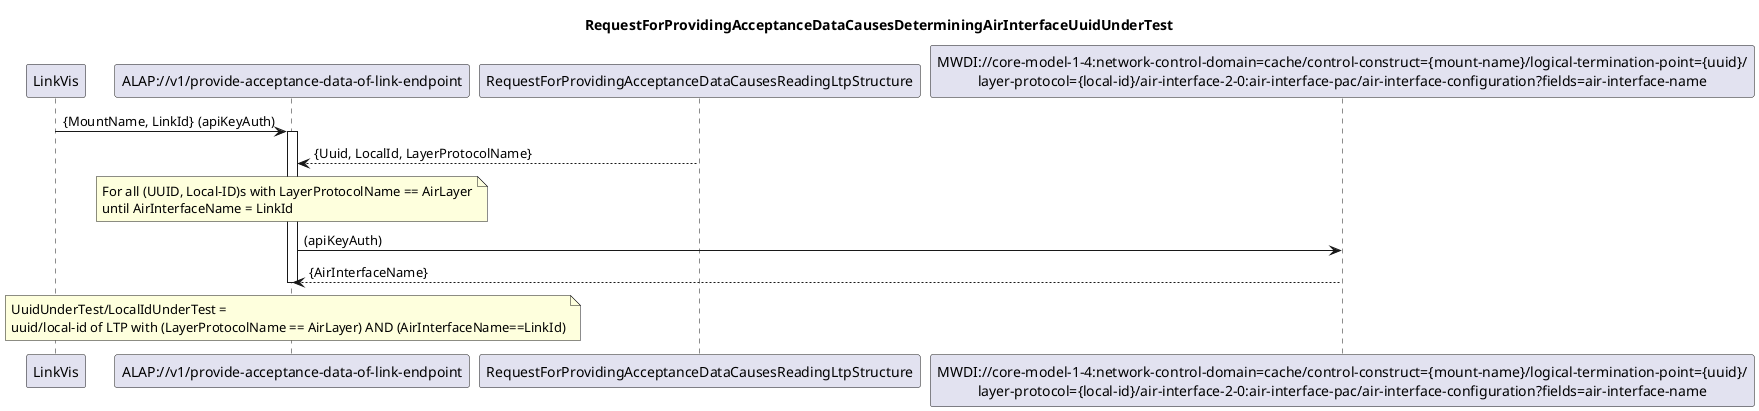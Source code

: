 @startuml 101_DeterminingAirInterfaceUnderTest
skinparam responseMessageBelowArrow true

title
RequestForProvidingAcceptanceDataCausesDeterminingAirInterfaceUuidUnderTest
end title

participant "LinkVis" as LinkVis
participant "ALAP://v1/provide-acceptance-data-of-link-endpoint" as ALAP
participant "RequestForProvidingAcceptanceDataCausesReadingLtpStructure" as LTPs
participant "MWDI://core-model-1-4:network-control-domain=cache/control-construct={mount-name}/logical-termination-point={uuid}/\nlayer-protocol={local-id}/air-interface-2-0:air-interface-pac/air-interface-configuration?fields=air-interface-name" as AirInterfaceName

LinkVis -> ALAP: {MountName, LinkId} (apiKeyAuth)
activate ALAP

LTPs --> ALAP: {Uuid, LocalId, LayerProtocolName}

note over ALAP
For all (UUID, Local-ID)s with LayerProtocolName == AirLayer
until AirInterfaceName = LinkId
end note

ALAP -> AirInterfaceName: (apiKeyAuth)
AirInterfaceName --> ALAP: {AirInterfaceName}

note over ALAP
UuidUnderTest/LocalIdUnderTest = 
uuid/local-id of LTP with (LayerProtocolName == AirLayer) AND (AirInterfaceName==LinkId)
end note

deactivate ALAP

@enduml